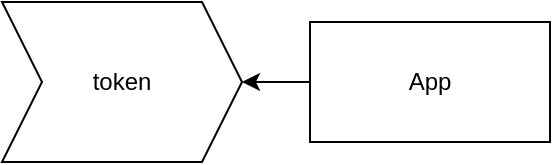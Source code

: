 <mxfile version="21.7.2" type="github">
  <diagram name="Страница — 1" id="SjI3yxzHCVvzGtgD-fbT">
    <mxGraphModel dx="1674" dy="758" grid="1" gridSize="10" guides="1" tooltips="1" connect="1" arrows="1" fold="1" page="1" pageScale="1" pageWidth="827" pageHeight="1169" math="0" shadow="0">
      <root>
        <mxCell id="0" />
        <mxCell id="1" parent="0" />
        <mxCell id="XkjUN3wy2nXAIHbrYmO2-3" style="edgeStyle=orthogonalEdgeStyle;rounded=0;orthogonalLoop=1;jettySize=auto;html=1;exitX=0;exitY=0.5;exitDx=0;exitDy=0;entryX=1;entryY=0.5;entryDx=0;entryDy=0;" edge="1" parent="1" source="XkjUN3wy2nXAIHbrYmO2-1" target="XkjUN3wy2nXAIHbrYmO2-2">
          <mxGeometry relative="1" as="geometry" />
        </mxCell>
        <mxCell id="XkjUN3wy2nXAIHbrYmO2-1" value="App" style="whiteSpace=wrap;html=1;" vertex="1" parent="1">
          <mxGeometry x="354" y="50" width="120" height="60" as="geometry" />
        </mxCell>
        <mxCell id="XkjUN3wy2nXAIHbrYmO2-2" value="token" style="shape=step;perimeter=stepPerimeter;whiteSpace=wrap;html=1;fixedSize=1;" vertex="1" parent="1">
          <mxGeometry x="200" y="40" width="120" height="80" as="geometry" />
        </mxCell>
      </root>
    </mxGraphModel>
  </diagram>
</mxfile>
